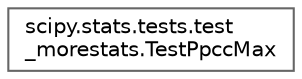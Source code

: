 digraph "Graphical Class Hierarchy"
{
 // LATEX_PDF_SIZE
  bgcolor="transparent";
  edge [fontname=Helvetica,fontsize=10,labelfontname=Helvetica,labelfontsize=10];
  node [fontname=Helvetica,fontsize=10,shape=box,height=0.2,width=0.4];
  rankdir="LR";
  Node0 [id="Node000000",label="scipy.stats.tests.test\l_morestats.TestPpccMax",height=0.2,width=0.4,color="grey40", fillcolor="white", style="filled",URL="$d4/d22/classscipy_1_1stats_1_1tests_1_1test__morestats_1_1TestPpccMax.html",tooltip=" "];
}
